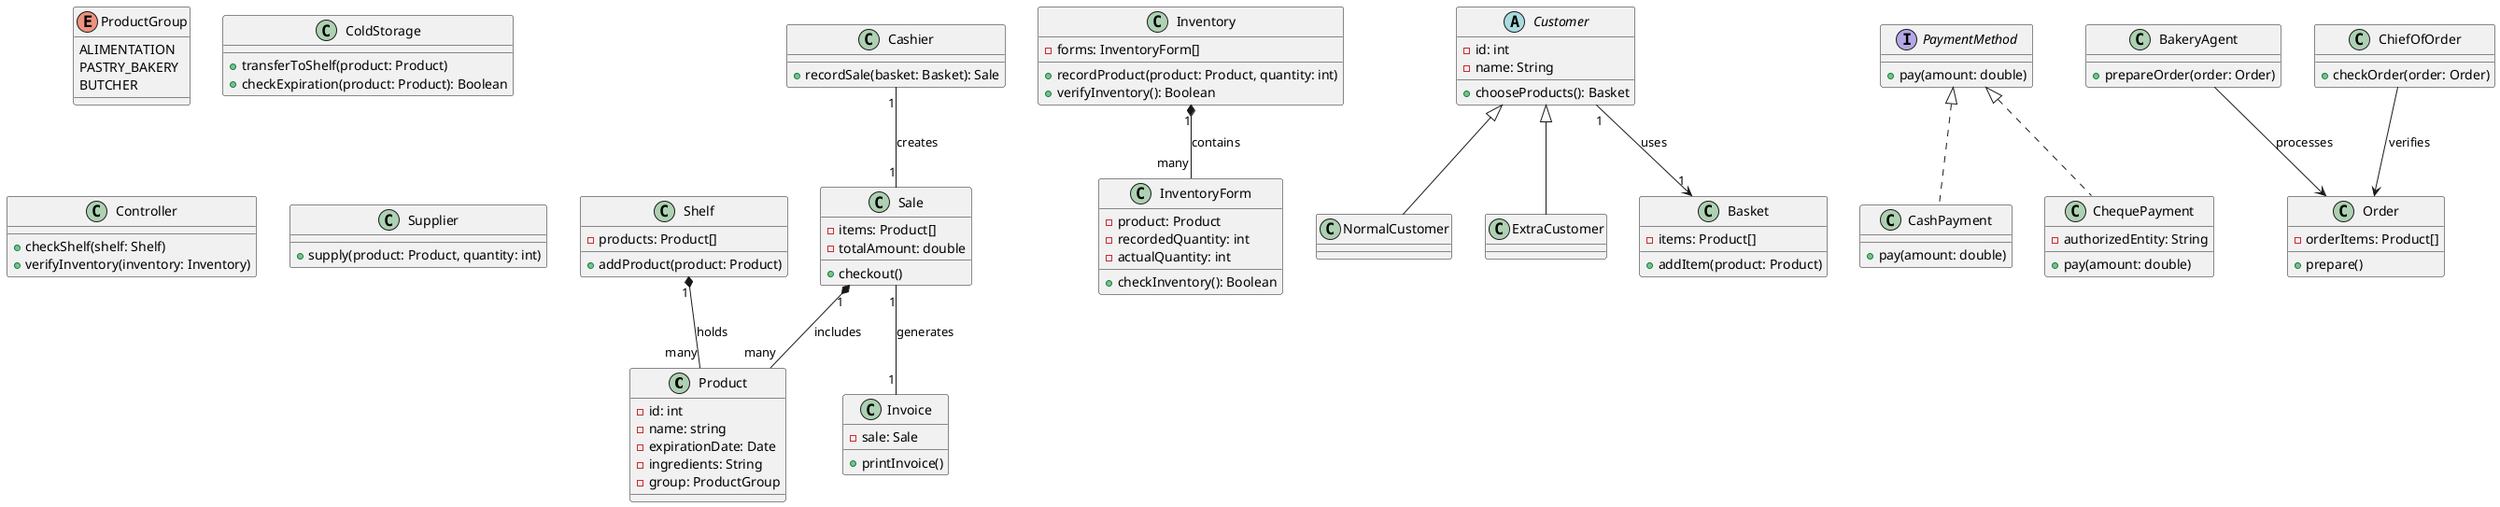@startuml

' Product related classes
class Product {
  - id: int
  - name: string
  - expirationDate: Date
  - ingredients: String
  - group: ProductGroup
}

enum ProductGroup {
  ALIMENTATION
  PASTRY_BAKERY
  BUTCHER
}

' Inventory system classes
class Inventory {
  - forms: InventoryForm[]
  + recordProduct(product: Product, quantity: int)
  + verifyInventory(): Boolean
}

class InventoryForm {
  - product: Product
  - recordedQuantity: int
  - actualQuantity: int
  + checkInventory(): Boolean
}

Inventory "1" *-- "many" InventoryForm : contains

' Shelf where products are displayed
class Shelf {
  - products: Product[]
  + addProduct(product: Product)
}

Shelf "1" *-- "many" Product : holds

' Cold storage processing (for temperature sensitive products)
class ColdStorage {
  + transferToShelf(product: Product)
  + checkExpiration(product: Product): Boolean
}

' Customer and basket
abstract class Customer {
  - id: int
  - name: String
  + chooseProducts(): Basket
}
class NormalCustomer
class ExtraCustomer

Customer <|-- NormalCustomer
Customer <|-- ExtraCustomer

class Basket {
  - items: Product[]
  + addItem(product: Product)
}

Customer "1" --> "1" Basket : uses

' Payment methods
interface PaymentMethod {
  + pay(amount: double)
}

class CashPayment {
  + pay(amount: double)
}
class ChequePayment {
  + pay(amount: double)
  - authorizedEntity: String
}

PaymentMethod <|.. CashPayment
PaymentMethod <|.. ChequePayment

' Sales and checkout (cashier machine)
class Cashier {
  + recordSale(basket: Basket): Sale
}

class Sale {
  - items: Product[]
  - totalAmount: double
  + checkout()
}

class Invoice {
  - sale: Sale
  + printInvoice()
}

Cashier "1" -- "1" Sale : creates
Sale "1" *-- "many" Product : includes
Sale "1" -- "1" Invoice : generates

' Order processing for bakery/pastry orders
class Order {
  - orderItems: Product[]
  + prepare()
}

class BakeryAgent {
  + prepareOrder(order: Order)
}

class ChiefOfOrder {
  + checkOrder(order: Order)
}

BakeryAgent --> Order : processes
ChiefOfOrder --> Order : verifies

' General controller for checking inventory and shelf integrity
class Controller {
  + checkShelf(shelf: Shelf)
  + verifyInventory(inventory: Inventory)
}

' Supplier interface to provide products to the supermarket
class Supplier {
  + supply(product: Product, quantity: int)
}

@enduml
